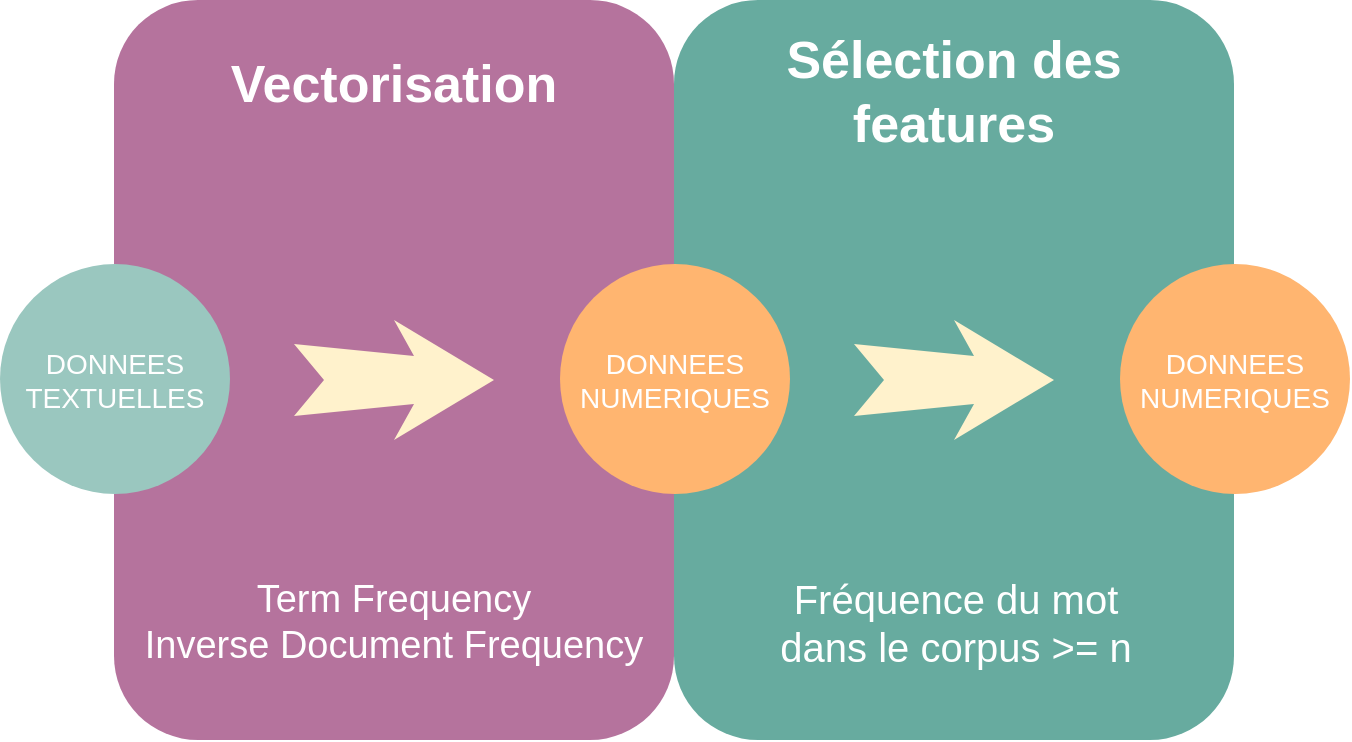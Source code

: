 <mxfile version="10.6.5" type="device"><diagram name="Page-1" id="12e1b939-464a-85fe-373e-61e167be1490"><mxGraphModel dx="1394" dy="755" grid="1" gridSize="10" guides="1" tooltips="1" connect="1" arrows="1" fold="1" page="1" pageScale="1.5" pageWidth="1169" pageHeight="826" background="#ffffff" math="0" shadow="0"><root><mxCell id="0"/><mxCell id="1" parent="0"/><mxCell id="60da8b9f42644d3a-2" value="" style="whiteSpace=wrap;html=1;rounded=1;shadow=0;strokeWidth=8;fontSize=20;align=center;fillColor=#B5739D;strokeColor=none;gradientColor=none;" parent="1" vertex="1"><mxGeometry x="316" y="410" width="280" height="370" as="geometry"/></mxCell><mxCell id="60da8b9f42644d3a-3" value="Vectorisation" style="text;html=1;strokeColor=none;fillColor=none;align=center;verticalAlign=middle;whiteSpace=wrap;rounded=0;shadow=0;fontSize=26;fontColor=#FFFFFF;fontStyle=1" parent="1" vertex="1"><mxGeometry x="316" y="422" width="280" height="60" as="geometry"/></mxCell><mxCell id="60da8b9f42644d3a-4" value="&lt;div style=&quot;font-size: 19px;&quot;&gt;&lt;font style=&quot;font-size: 19px;&quot;&gt;Term Frequency &lt;br style=&quot;font-size: 19px;&quot;&gt;&lt;/font&gt;&lt;/div&gt;&lt;div style=&quot;font-size: 19px;&quot;&gt;&lt;font style=&quot;font-size: 19px;&quot;&gt;Inverse Document Frequency&lt;/font&gt;&lt;/div&gt;" style="text;html=1;strokeColor=none;fillColor=none;align=center;verticalAlign=middle;whiteSpace=wrap;rounded=0;shadow=0;fontSize=19;fontColor=#FFFFFF;" parent="1" vertex="1"><mxGeometry x="316" y="694" width="280" height="54" as="geometry"/></mxCell><mxCell id="60da8b9f42644d3a-8" value="&lt;div&gt;DONNEES&lt;br&gt;&lt;/div&gt;&lt;div&gt;TEXTUELLES&lt;/div&gt;" style="ellipse;whiteSpace=wrap;html=1;rounded=0;shadow=0;strokeWidth=6;fontSize=14;align=center;fillColor=#9AC7BF;strokeColor=none;fontColor=#FFFFFF;" parent="1" vertex="1"><mxGeometry x="259" y="542" width="115" height="115" as="geometry"/></mxCell><mxCell id="60da8b9f42644d3a-9" value="" style="html=1;shadow=0;dashed=0;align=center;verticalAlign=middle;shape=mxgraph.arrows2.stylisedArrow;dy=0.6;dx=40;notch=15;feather=0.4;rounded=0;strokeWidth=1;fontSize=27;strokeColor=none;fillColor=#fff2cc;" parent="1" vertex="1"><mxGeometry x="406" y="570" width="100" height="60" as="geometry"/></mxCell><mxCell id="60da8b9f42644d3a-17" value="" style="whiteSpace=wrap;html=1;rounded=1;shadow=0;strokeWidth=8;fontSize=20;align=center;fillColor=#67AB9F;strokeColor=none;" parent="1" vertex="1"><mxGeometry x="596" y="410" width="280" height="370" as="geometry"/></mxCell><mxCell id="60da8b9f42644d3a-18" value="&lt;div&gt;Sélection des&lt;/div&gt;&lt;div&gt;features&lt;br&gt;&lt;/div&gt;" style="text;html=1;strokeColor=none;fillColor=none;align=center;verticalAlign=middle;whiteSpace=wrap;rounded=0;shadow=0;fontSize=26;fontColor=#FFFFFF;fontStyle=1" parent="1" vertex="1"><mxGeometry x="596" y="422" width="280" height="68" as="geometry"/></mxCell><mxCell id="60da8b9f42644d3a-19" value="&lt;div style=&quot;font-size: 20px;&quot;&gt;&lt;font style=&quot;font-size: 20px;&quot;&gt;Fréquence du mot &lt;br style=&quot;font-size: 20px;&quot;&gt;&lt;/font&gt;&lt;/div&gt;&lt;div style=&quot;font-size: 20px;&quot;&gt;&lt;font style=&quot;font-size: 20px;&quot;&gt;dans le corpus &amp;gt;= n&lt;/font&gt;&lt;/div&gt;" style="text;html=1;strokeColor=none;fillColor=none;align=center;verticalAlign=middle;whiteSpace=wrap;rounded=0;shadow=0;fontSize=20;fontColor=#FFFFFF;" parent="1" vertex="1"><mxGeometry x="597" y="685" width="280" height="72" as="geometry"/></mxCell><mxCell id="60da8b9f42644d3a-22" value="&lt;div&gt;DONNEES&lt;/div&gt;&lt;div&gt;NUMERIQUES&lt;/div&gt;" style="ellipse;whiteSpace=wrap;html=1;rounded=0;shadow=0;strokeWidth=6;fontSize=14;align=center;fillColor=#FFB570;strokeColor=none;fontColor=#FFFFFF;gradientColor=none;" parent="1" vertex="1"><mxGeometry x="539" y="542" width="115" height="115" as="geometry"/></mxCell><mxCell id="60da8b9f42644d3a-23" value="" style="html=1;shadow=0;dashed=0;align=center;verticalAlign=middle;shape=mxgraph.arrows2.stylisedArrow;dy=0.6;dx=40;notch=15;feather=0.4;rounded=0;strokeWidth=1;fontSize=27;strokeColor=none;fillColor=#fff2cc;" parent="1" vertex="1"><mxGeometry x="686" y="570" width="100" height="60" as="geometry"/></mxCell><mxCell id="60da8b9f42644d3a-29" value="DONNEES&lt;br&gt;&lt;div&gt;NUMERIQUES&lt;/div&gt;" style="ellipse;whiteSpace=wrap;html=1;rounded=0;shadow=0;strokeWidth=6;fontSize=14;align=center;fillColor=#FFB570;strokeColor=none;fontColor=#FFFFFF;" parent="1" vertex="1"><mxGeometry x="819" y="542" width="115" height="115" as="geometry"/></mxCell></root></mxGraphModel></diagram></mxfile>
